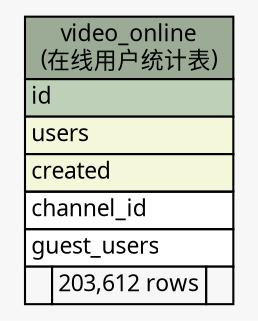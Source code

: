 // dot 2.26.0 on Linux 2.6.32-504.3.3.el6.x86_64
// SchemaSpy rev Unknown
digraph "video_online" {
  graph [
    rankdir="RL"
    bgcolor="#f7f7f7"
    nodesep="0.18"
    ranksep="0.46"
    fontname="Microsoft YaHei"
    fontsize="11"
  ];
  node [
    fontname="Microsoft YaHei"
    fontsize="11"
    shape="plaintext"
  ];
  edge [
    arrowsize="0.8"
  ];
  "video_online" [
    label=<
    <TABLE BORDER="0" CELLBORDER="1" CELLSPACING="0" BGCOLOR="#ffffff">
      <TR><TD COLSPAN="3" BGCOLOR="#9bab96" ALIGN="CENTER">video_online<br/>(在线用户统计表)</TD></TR>
      <TR><TD PORT="id" COLSPAN="3" BGCOLOR="#bed1b8" ALIGN="LEFT">id</TD></TR>
      <TR><TD PORT="users" COLSPAN="3" BGCOLOR="#f4f7da" ALIGN="LEFT">users</TD></TR>
      <TR><TD PORT="created" COLSPAN="3" BGCOLOR="#f4f7da" ALIGN="LEFT">created</TD></TR>
      <TR><TD PORT="channel_id" COLSPAN="3" ALIGN="LEFT">channel_id</TD></TR>
      <TR><TD PORT="guest_users" COLSPAN="3" ALIGN="LEFT">guest_users</TD></TR>
      <TR><TD ALIGN="LEFT" BGCOLOR="#f7f7f7">  </TD><TD ALIGN="RIGHT" BGCOLOR="#f7f7f7">203,612 rows</TD><TD ALIGN="RIGHT" BGCOLOR="#f7f7f7">  </TD></TR>
    </TABLE>>
    URL="tables/video_online.html"
    tooltip="video_online"
  ];
}
